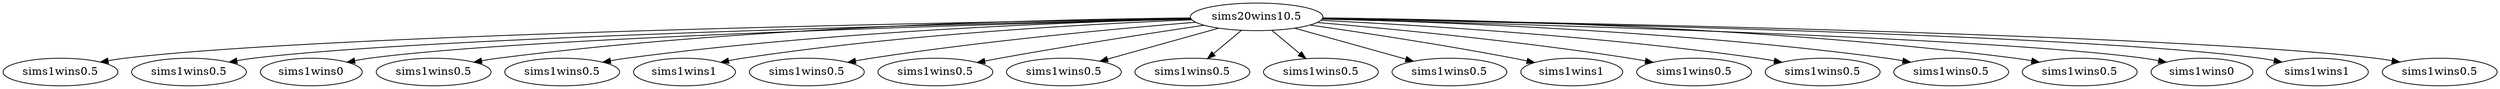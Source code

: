 digraph G { 
4357147504 [label="sims20wins10.5"];4357147504 -> { 4358072528 [label="sims1wins0.5"] 4358072808 [label="sims1wins0.5"] 4358073088 [label="sims1wins0"] 4358073368 [label="sims1wins0.5"] 4358073648 [label="sims1wins0.5"] 4358073928 [label="sims1wins1"] 4358074208 [label="sims1wins0.5"] 4358209720 [label="sims1wins0.5"] 4358210000 [label="sims1wins0.5"] 4358210280 [label="sims1wins0.5"] 4358210560 [label="sims1wins0.5"] 4358210840 [label="sims1wins0.5"] 4358211120 [label="sims1wins1"] 4358211400 [label="sims1wins0.5"] 4358211680 [label="sims1wins0.5"] 4358211960 [label="sims1wins0.5"] 4358212240 [label="sims1wins0.5"] 4358212520 [label="sims1wins0"] 4358212800 [label="sims1wins1"] 4358213080 [label="sims1wins0.5"] };
4358072528 [label="sims1wins0.5"];4358072528 -> { };
4358072808 [label="sims1wins0.5"];4358072808 -> { };
4358073088 [label="sims1wins0"];4358073088 -> { };
4358073368 [label="sims1wins0.5"];4358073368 -> { };
4358073648 [label="sims1wins0.5"];4358073648 -> { };
4358073928 [label="sims1wins1"];4358073928 -> { };
4358074208 [label="sims1wins0.5"];4358074208 -> { };
4358209720 [label="sims1wins0.5"];4358209720 -> { };
4358210000 [label="sims1wins0.5"];4358210000 -> { };
4358210280 [label="sims1wins0.5"];4358210280 -> { };
4358210560 [label="sims1wins0.5"];4358210560 -> { };
4358210840 [label="sims1wins0.5"];4358210840 -> { };
4358211120 [label="sims1wins1"];4358211120 -> { };
4358211400 [label="sims1wins0.5"];4358211400 -> { };
4358211680 [label="sims1wins0.5"];4358211680 -> { };
4358211960 [label="sims1wins0.5"];4358211960 -> { };
4358212240 [label="sims1wins0.5"];4358212240 -> { };
4358212520 [label="sims1wins0"];4358212520 -> { };
4358212800 [label="sims1wins1"];4358212800 -> { };
4358213080 [label="sims1wins0.5"];4358213080 -> { };
}

